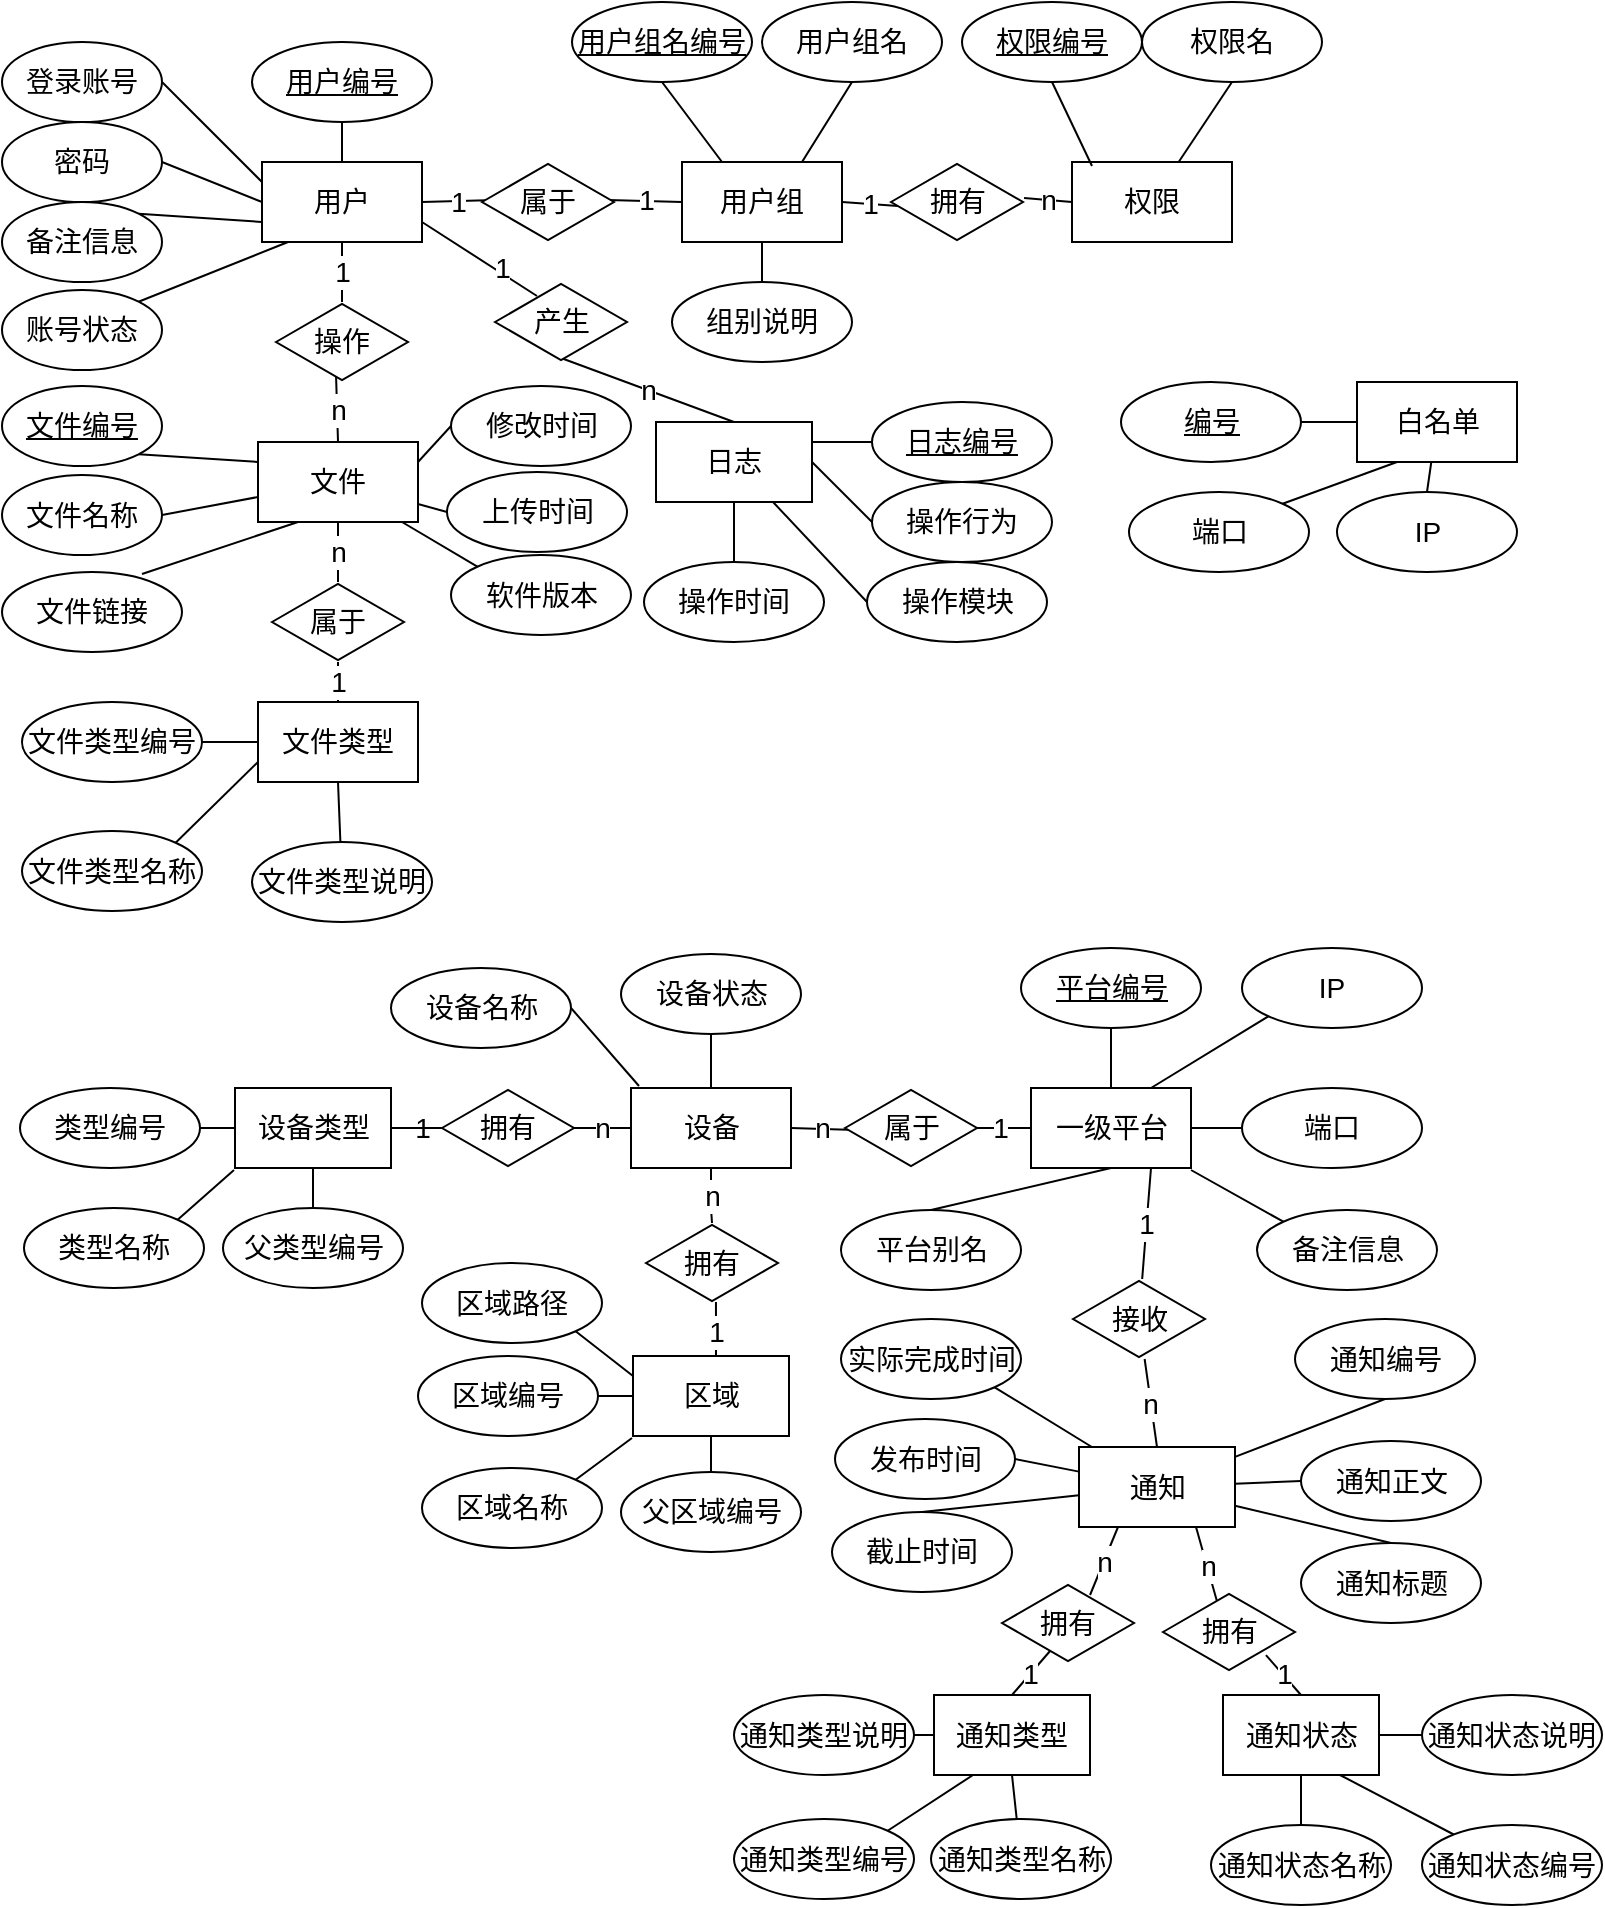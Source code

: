 <mxfile version="10.6.0" type="github"><diagram id="XDSzaD3aUFwX8V5tmFl8" name="ÃÂÃÂÃÂÃÂ§ÃÂÃÂÃÂÃÂ¬ÃÂÃÂÃÂÃÂ¬ 1 ÃÂÃÂÃÂÃÂ©ÃÂÃÂÃÂÃÂ¡ÃÂÃÂÃÂÃÂµ"><mxGraphModel dx="1487" dy="658" grid="1" gridSize="10" guides="1" tooltips="1" connect="1" arrows="1" fold="1" page="1" pageScale="1" pageWidth="850" pageHeight="1100" math="0" shadow="0"><root><mxCell id="0"/><mxCell id="1" parent="0"/><mxCell id="hP7_2OMjeMuY4MbhYQPh-15" value="1" style="edgeStyle=none;rounded=0;orthogonalLoop=1;jettySize=auto;html=1;exitX=1;exitY=0.5;exitDx=0;exitDy=0;entryX=0.106;entryY=0.475;entryDx=0;entryDy=0;entryPerimeter=0;endArrow=none;endFill=0;fontSize=14;" parent="1" source="hP7_2OMjeMuY4MbhYQPh-2" target="hP7_2OMjeMuY4MbhYQPh-14" edge="1"><mxGeometry relative="1" as="geometry"/></mxCell><mxCell id="hP7_2OMjeMuY4MbhYQPh-82" value="1" style="edgeStyle=none;rounded=0;orthogonalLoop=1;jettySize=auto;html=1;exitX=0.5;exitY=1;exitDx=0;exitDy=0;endArrow=none;endFill=0;fontSize=14;" parent="1" source="hP7_2OMjeMuY4MbhYQPh-2" target="hP7_2OMjeMuY4MbhYQPh-79" edge="1"><mxGeometry relative="1" as="geometry"/></mxCell><mxCell id="hP7_2OMjeMuY4MbhYQPh-106" style="edgeStyle=none;rounded=0;orthogonalLoop=1;jettySize=auto;html=1;exitX=1;exitY=0.75;exitDx=0;exitDy=0;entryX=0.318;entryY=0.175;entryDx=0;entryDy=0;entryPerimeter=0;endArrow=none;endFill=0;fontSize=14;" parent="1" source="hP7_2OMjeMuY4MbhYQPh-2" target="hP7_2OMjeMuY4MbhYQPh-91" edge="1"><mxGeometry relative="1" as="geometry"/></mxCell><mxCell id="hP7_2OMjeMuY4MbhYQPh-108" value="1" style="text;html=1;resizable=0;points=[];align=center;verticalAlign=middle;labelBackgroundColor=#ffffff;fontSize=14;" parent="hP7_2OMjeMuY4MbhYQPh-106" vertex="1" connectable="0"><mxGeometry x="0.349" y="2" relative="1" as="geometry"><mxPoint as="offset"/></mxGeometry></mxCell><mxCell id="hP7_2OMjeMuY4MbhYQPh-2" value="用户" style="rounded=0;whiteSpace=wrap;html=1;fontSize=14;" parent="1" vertex="1"><mxGeometry x="150" y="210" width="80" height="40" as="geometry"/></mxCell><mxCell id="hP7_2OMjeMuY4MbhYQPh-6" style="rounded=0;orthogonalLoop=1;jettySize=auto;html=1;exitX=1;exitY=0.5;exitDx=0;exitDy=0;entryX=0;entryY=0.25;entryDx=0;entryDy=0;fontSize=14;endArrow=none;endFill=0;" parent="1" source="hP7_2OMjeMuY4MbhYQPh-3" target="hP7_2OMjeMuY4MbhYQPh-2" edge="1"><mxGeometry relative="1" as="geometry"/></mxCell><mxCell id="hP7_2OMjeMuY4MbhYQPh-3" value="登录账号" style="ellipse;whiteSpace=wrap;html=1;fontSize=14;" parent="1" vertex="1"><mxGeometry x="20" y="150" width="80" height="40" as="geometry"/></mxCell><mxCell id="hP7_2OMjeMuY4MbhYQPh-10" style="edgeStyle=none;rounded=0;orthogonalLoop=1;jettySize=auto;html=1;exitX=1;exitY=0.5;exitDx=0;exitDy=0;entryX=0;entryY=0.5;entryDx=0;entryDy=0;endArrow=none;endFill=0;fontSize=14;" parent="1" source="hP7_2OMjeMuY4MbhYQPh-4" target="hP7_2OMjeMuY4MbhYQPh-2" edge="1"><mxGeometry relative="1" as="geometry"/></mxCell><mxCell id="hP7_2OMjeMuY4MbhYQPh-4" value="密码" style="ellipse;whiteSpace=wrap;html=1;fontSize=14;" parent="1" vertex="1"><mxGeometry x="20" y="190" width="80" height="40" as="geometry"/></mxCell><mxCell id="Vd0oP05xQVPYgFfmYe3G-22" style="edgeStyle=none;rounded=0;orthogonalLoop=1;jettySize=auto;html=1;exitX=1;exitY=0;exitDx=0;exitDy=0;entryX=0;entryY=0.75;entryDx=0;entryDy=0;endArrow=none;endFill=0;fontSize=14;" parent="1" source="hP7_2OMjeMuY4MbhYQPh-5" target="hP7_2OMjeMuY4MbhYQPh-2" edge="1"><mxGeometry relative="1" as="geometry"/></mxCell><mxCell id="hP7_2OMjeMuY4MbhYQPh-5" value="备注信息" style="ellipse;whiteSpace=wrap;html=1;fontSize=14;" parent="1" vertex="1"><mxGeometry x="20" y="230" width="80" height="40" as="geometry"/></mxCell><mxCell id="hP7_2OMjeMuY4MbhYQPh-17" value="1" style="edgeStyle=none;rounded=0;orthogonalLoop=1;jettySize=auto;html=1;exitX=0;exitY=0.5;exitDx=0;exitDy=0;entryX=0.955;entryY=0.475;entryDx=0;entryDy=0;entryPerimeter=0;endArrow=none;endFill=0;fontSize=14;" parent="1" source="hP7_2OMjeMuY4MbhYQPh-11" target="hP7_2OMjeMuY4MbhYQPh-14" edge="1"><mxGeometry relative="1" as="geometry"/></mxCell><mxCell id="hP7_2OMjeMuY4MbhYQPh-31" value="1" style="edgeStyle=none;rounded=0;orthogonalLoop=1;jettySize=auto;html=1;exitX=1;exitY=0.5;exitDx=0;exitDy=0;entryX=0.053;entryY=0.55;entryDx=0;entryDy=0;entryPerimeter=0;endArrow=none;endFill=0;fontSize=14;" parent="1" source="hP7_2OMjeMuY4MbhYQPh-11" target="hP7_2OMjeMuY4MbhYQPh-28" edge="1"><mxGeometry relative="1" as="geometry"/></mxCell><mxCell id="hP7_2OMjeMuY4MbhYQPh-11" value="用户组" style="rounded=0;whiteSpace=wrap;html=1;fontSize=14;" parent="1" vertex="1"><mxGeometry x="360" y="210" width="80" height="40" as="geometry"/></mxCell><mxCell id="hP7_2OMjeMuY4MbhYQPh-14" value="属于" style="html=1;whiteSpace=wrap;aspect=fixed;shape=isoRectangle;fontSize=14;" parent="1" vertex="1"><mxGeometry x="260" y="210" width="66" height="40" as="geometry"/></mxCell><mxCell id="hP7_2OMjeMuY4MbhYQPh-21" style="edgeStyle=none;rounded=0;orthogonalLoop=1;jettySize=auto;html=1;exitX=0.5;exitY=1;exitDx=0;exitDy=0;entryX=0.25;entryY=0;entryDx=0;entryDy=0;endArrow=none;endFill=0;fontSize=14;" parent="1" source="hP7_2OMjeMuY4MbhYQPh-18" target="hP7_2OMjeMuY4MbhYQPh-11" edge="1"><mxGeometry relative="1" as="geometry"/></mxCell><mxCell id="hP7_2OMjeMuY4MbhYQPh-18" value="&lt;u style=&quot;font-size: 14px;&quot;&gt;用户组名编号&lt;/u&gt;" style="ellipse;whiteSpace=wrap;html=1;fontSize=14;" parent="1" vertex="1"><mxGeometry x="305" y="130" width="90" height="40" as="geometry"/></mxCell><mxCell id="hP7_2OMjeMuY4MbhYQPh-22" style="edgeStyle=none;rounded=0;orthogonalLoop=1;jettySize=auto;html=1;exitX=0.5;exitY=1;exitDx=0;exitDy=0;entryX=0.75;entryY=0;entryDx=0;entryDy=0;endArrow=none;endFill=0;fontSize=14;" parent="1" source="hP7_2OMjeMuY4MbhYQPh-20" target="hP7_2OMjeMuY4MbhYQPh-11" edge="1"><mxGeometry relative="1" as="geometry"/></mxCell><mxCell id="hP7_2OMjeMuY4MbhYQPh-20" value="用户组名" style="ellipse;whiteSpace=wrap;html=1;fontSize=14;" parent="1" vertex="1"><mxGeometry x="400" y="130" width="90" height="40" as="geometry"/></mxCell><mxCell id="hP7_2OMjeMuY4MbhYQPh-34" value="n" style="edgeStyle=none;rounded=0;orthogonalLoop=1;jettySize=auto;html=1;exitX=0;exitY=0.5;exitDx=0;exitDy=0;entryX=1.008;entryY=0.45;entryDx=0;entryDy=0;entryPerimeter=0;endArrow=none;endFill=0;fontSize=14;" parent="1" source="hP7_2OMjeMuY4MbhYQPh-23" target="hP7_2OMjeMuY4MbhYQPh-28" edge="1"><mxGeometry relative="1" as="geometry"/></mxCell><mxCell id="hP7_2OMjeMuY4MbhYQPh-23" value="权限" style="rounded=0;whiteSpace=wrap;html=1;fontSize=14;" parent="1" vertex="1"><mxGeometry x="555" y="210" width="80" height="40" as="geometry"/></mxCell><mxCell id="hP7_2OMjeMuY4MbhYQPh-26" style="edgeStyle=none;rounded=0;orthogonalLoop=1;jettySize=auto;html=1;exitX=0.5;exitY=1;exitDx=0;exitDy=0;entryX=0.125;entryY=0.05;entryDx=0;entryDy=0;entryPerimeter=0;endArrow=none;endFill=0;fontSize=14;" parent="1" source="hP7_2OMjeMuY4MbhYQPh-24" target="hP7_2OMjeMuY4MbhYQPh-23" edge="1"><mxGeometry relative="1" as="geometry"/></mxCell><mxCell id="hP7_2OMjeMuY4MbhYQPh-24" value="&lt;u style=&quot;font-size: 14px;&quot;&gt;权限编号&lt;/u&gt;" style="ellipse;whiteSpace=wrap;html=1;fontSize=14;" parent="1" vertex="1"><mxGeometry x="500" y="130" width="90" height="40" as="geometry"/></mxCell><mxCell id="hP7_2OMjeMuY4MbhYQPh-27" style="edgeStyle=none;rounded=0;orthogonalLoop=1;jettySize=auto;html=1;exitX=0.5;exitY=1;exitDx=0;exitDy=0;endArrow=none;endFill=0;fontSize=14;" parent="1" source="hP7_2OMjeMuY4MbhYQPh-25" target="hP7_2OMjeMuY4MbhYQPh-23" edge="1"><mxGeometry relative="1" as="geometry"/></mxCell><mxCell id="hP7_2OMjeMuY4MbhYQPh-25" value="权限名" style="ellipse;whiteSpace=wrap;html=1;fontSize=14;" parent="1" vertex="1"><mxGeometry x="590" y="130" width="90" height="40" as="geometry"/></mxCell><mxCell id="hP7_2OMjeMuY4MbhYQPh-28" value="拥有" style="html=1;whiteSpace=wrap;aspect=fixed;shape=isoRectangle;fontSize=14;" parent="1" vertex="1"><mxGeometry x="464.5" y="210" width="66" height="40" as="geometry"/></mxCell><mxCell id="hP7_2OMjeMuY4MbhYQPh-51" value="n" style="edgeStyle=none;rounded=0;orthogonalLoop=1;jettySize=auto;html=1;exitX=1;exitY=0.5;exitDx=0;exitDy=0;entryX=0.083;entryY=0.525;entryDx=0;entryDy=0;entryPerimeter=0;endArrow=none;endFill=0;fontSize=14;" parent="1" source="hP7_2OMjeMuY4MbhYQPh-35" target="hP7_2OMjeMuY4MbhYQPh-46" edge="1"><mxGeometry relative="1" as="geometry"/></mxCell><mxCell id="Vd0oP05xQVPYgFfmYe3G-6" value="n" style="edgeStyle=orthogonalEdgeStyle;rounded=0;orthogonalLoop=1;jettySize=auto;html=1;exitX=0.5;exitY=1;exitDx=0;exitDy=0;endArrow=none;endFill=0;fontSize=14;" parent="1" source="hP7_2OMjeMuY4MbhYQPh-35" target="Vd0oP05xQVPYgFfmYe3G-3" edge="1"><mxGeometry relative="1" as="geometry"/></mxCell><mxCell id="U-jlq5YdiMdFHVOGbuQI-16" value="n" style="edgeStyle=none;rounded=0;orthogonalLoop=1;jettySize=auto;html=1;exitX=0;exitY=0.5;exitDx=0;exitDy=0;entryX=0.985;entryY=0.5;entryDx=0;entryDy=0;entryPerimeter=0;endArrow=none;endFill=0;fontSize=14;" parent="1" source="hP7_2OMjeMuY4MbhYQPh-35" target="U-jlq5YdiMdFHVOGbuQI-12" edge="1"><mxGeometry relative="1" as="geometry"/></mxCell><mxCell id="hP7_2OMjeMuY4MbhYQPh-35" value="设备" style="rounded=0;whiteSpace=wrap;html=1;fontSize=14;" parent="1" vertex="1"><mxGeometry x="334.5" y="673" width="80" height="40" as="geometry"/></mxCell><mxCell id="hP7_2OMjeMuY4MbhYQPh-50" value="1" style="edgeStyle=none;rounded=0;orthogonalLoop=1;jettySize=auto;html=1;exitX=0;exitY=0.5;exitDx=0;exitDy=0;entryX=0.917;entryY=0.5;entryDx=0;entryDy=0;entryPerimeter=0;endArrow=none;endFill=0;fontSize=14;" parent="1" source="hP7_2OMjeMuY4MbhYQPh-36" target="hP7_2OMjeMuY4MbhYQPh-46" edge="1"><mxGeometry relative="1" as="geometry"/></mxCell><mxCell id="kAeRaZRxg1hSXWvqj-4N-22" value="1" style="edgeStyle=none;rounded=0;orthogonalLoop=1;jettySize=auto;html=1;exitX=0.75;exitY=1;exitDx=0;exitDy=0;endArrow=none;endFill=0;fontSize=14;" edge="1" parent="1" source="hP7_2OMjeMuY4MbhYQPh-36" target="kAeRaZRxg1hSXWvqj-4N-21"><mxGeometry relative="1" as="geometry"/></mxCell><mxCell id="hP7_2OMjeMuY4MbhYQPh-36" value="一级平台" style="rounded=0;whiteSpace=wrap;html=1;fontSize=14;" parent="1" vertex="1"><mxGeometry x="534.5" y="673" width="80" height="40" as="geometry"/></mxCell><mxCell id="hP7_2OMjeMuY4MbhYQPh-43" style="edgeStyle=none;rounded=0;orthogonalLoop=1;jettySize=auto;html=1;exitX=1;exitY=0.5;exitDx=0;exitDy=0;entryX=0.05;entryY=-0.025;entryDx=0;entryDy=0;entryPerimeter=0;endArrow=none;endFill=0;fontSize=14;" parent="1" source="hP7_2OMjeMuY4MbhYQPh-37" target="hP7_2OMjeMuY4MbhYQPh-35" edge="1"><mxGeometry relative="1" as="geometry"/></mxCell><mxCell id="hP7_2OMjeMuY4MbhYQPh-37" value="设备名称" style="ellipse;whiteSpace=wrap;html=1;fontSize=14;" parent="1" vertex="1"><mxGeometry x="214.5" y="613" width="90" height="40" as="geometry"/></mxCell><mxCell id="hP7_2OMjeMuY4MbhYQPh-46" value="属于" style="html=1;whiteSpace=wrap;aspect=fixed;shape=isoRectangle;fontSize=14;" parent="1" vertex="1"><mxGeometry x="441.5" y="673" width="66" height="40" as="geometry"/></mxCell><mxCell id="hP7_2OMjeMuY4MbhYQPh-60" style="edgeStyle=none;rounded=0;orthogonalLoop=1;jettySize=auto;html=1;exitX=0.5;exitY=1;exitDx=0;exitDy=0;endArrow=none;endFill=0;fontSize=14;" parent="1" source="hP7_2OMjeMuY4MbhYQPh-52" target="hP7_2OMjeMuY4MbhYQPh-36" edge="1"><mxGeometry relative="1" as="geometry"/></mxCell><mxCell id="hP7_2OMjeMuY4MbhYQPh-52" value="&lt;u style=&quot;font-size: 14px;&quot;&gt;平台编号&lt;/u&gt;" style="ellipse;whiteSpace=wrap;html=1;fontSize=14;" parent="1" vertex="1"><mxGeometry x="529.5" y="603" width="90" height="40" as="geometry"/></mxCell><mxCell id="hP7_2OMjeMuY4MbhYQPh-57" style="edgeStyle=none;rounded=0;orthogonalLoop=1;jettySize=auto;html=1;exitX=0.5;exitY=1;exitDx=0;exitDy=0;entryX=0.5;entryY=0;entryDx=0;entryDy=0;endArrow=none;endFill=0;fontSize=14;" parent="1" source="hP7_2OMjeMuY4MbhYQPh-53" target="hP7_2OMjeMuY4MbhYQPh-35" edge="1"><mxGeometry relative="1" as="geometry"/></mxCell><mxCell id="hP7_2OMjeMuY4MbhYQPh-53" value="设备状态" style="ellipse;whiteSpace=wrap;html=1;fontSize=14;" parent="1" vertex="1"><mxGeometry x="329.5" y="606" width="90" height="40" as="geometry"/></mxCell><mxCell id="hP7_2OMjeMuY4MbhYQPh-61" style="edgeStyle=none;rounded=0;orthogonalLoop=1;jettySize=auto;html=1;exitX=0;exitY=1;exitDx=0;exitDy=0;entryX=0.75;entryY=0;entryDx=0;entryDy=0;endArrow=none;endFill=0;fontSize=14;" parent="1" source="hP7_2OMjeMuY4MbhYQPh-58" target="hP7_2OMjeMuY4MbhYQPh-36" edge="1"><mxGeometry relative="1" as="geometry"/></mxCell><mxCell id="hP7_2OMjeMuY4MbhYQPh-58" value="IP" style="ellipse;whiteSpace=wrap;html=1;fontSize=14;" parent="1" vertex="1"><mxGeometry x="640" y="603" width="90" height="40" as="geometry"/></mxCell><mxCell id="hP7_2OMjeMuY4MbhYQPh-62" style="edgeStyle=none;rounded=0;orthogonalLoop=1;jettySize=auto;html=1;exitX=0;exitY=0.5;exitDx=0;exitDy=0;endArrow=none;endFill=0;fontSize=14;" parent="1" source="hP7_2OMjeMuY4MbhYQPh-59" target="hP7_2OMjeMuY4MbhYQPh-36" edge="1"><mxGeometry relative="1" as="geometry"/></mxCell><mxCell id="hP7_2OMjeMuY4MbhYQPh-59" value="端口" style="ellipse;whiteSpace=wrap;html=1;fontSize=14;" parent="1" vertex="1"><mxGeometry x="640" y="673" width="90" height="40" as="geometry"/></mxCell><mxCell id="hP7_2OMjeMuY4MbhYQPh-64" value="白名单" style="rounded=0;whiteSpace=wrap;html=1;fontSize=14;" parent="1" vertex="1"><mxGeometry x="697.5" y="320" width="80" height="40" as="geometry"/></mxCell><mxCell id="kAeRaZRxg1hSXWvqj-4N-50" style="edgeStyle=none;rounded=0;orthogonalLoop=1;jettySize=auto;html=1;exitX=0.5;exitY=0;exitDx=0;exitDy=0;endArrow=none;endFill=0;fontSize=14;" edge="1" parent="1" source="hP7_2OMjeMuY4MbhYQPh-67" target="hP7_2OMjeMuY4MbhYQPh-64"><mxGeometry relative="1" as="geometry"/></mxCell><mxCell id="hP7_2OMjeMuY4MbhYQPh-67" value="IP" style="ellipse;whiteSpace=wrap;html=1;fontSize=14;" parent="1" vertex="1"><mxGeometry x="687.5" y="375" width="90" height="40" as="geometry"/></mxCell><mxCell id="kAeRaZRxg1hSXWvqj-4N-49" style="edgeStyle=none;rounded=0;orthogonalLoop=1;jettySize=auto;html=1;exitX=1;exitY=0;exitDx=0;exitDy=0;entryX=0.25;entryY=1;entryDx=0;entryDy=0;endArrow=none;endFill=0;fontSize=14;" edge="1" parent="1" source="hP7_2OMjeMuY4MbhYQPh-68" target="hP7_2OMjeMuY4MbhYQPh-64"><mxGeometry relative="1" as="geometry"/></mxCell><mxCell id="hP7_2OMjeMuY4MbhYQPh-68" value="端口" style="ellipse;whiteSpace=wrap;html=1;fontSize=14;" parent="1" vertex="1"><mxGeometry x="583.5" y="375" width="90" height="40" as="geometry"/></mxCell><mxCell id="hP7_2OMjeMuY4MbhYQPh-83" value="n" style="edgeStyle=none;rounded=0;orthogonalLoop=1;jettySize=auto;html=1;exitX=0.5;exitY=0;exitDx=0;exitDy=0;entryX=0.455;entryY=0.925;entryDx=0;entryDy=0;entryPerimeter=0;endArrow=none;endFill=0;fontSize=14;" parent="1" source="hP7_2OMjeMuY4MbhYQPh-72" target="hP7_2OMjeMuY4MbhYQPh-79" edge="1"><mxGeometry relative="1" as="geometry"/></mxCell><mxCell id="kAeRaZRxg1hSXWvqj-4N-12" value="n" style="edgeStyle=none;rounded=0;orthogonalLoop=1;jettySize=auto;html=1;exitX=0.5;exitY=1;exitDx=0;exitDy=0;endArrow=none;endFill=0;fontSize=14;" edge="1" parent="1" source="hP7_2OMjeMuY4MbhYQPh-72" target="kAeRaZRxg1hSXWvqj-4N-3"><mxGeometry relative="1" as="geometry"/></mxCell><mxCell id="hP7_2OMjeMuY4MbhYQPh-72" value="文件" style="rounded=0;whiteSpace=wrap;html=1;fontSize=14;" parent="1" vertex="1"><mxGeometry x="148" y="350" width="80" height="40" as="geometry"/></mxCell><mxCell id="hP7_2OMjeMuY4MbhYQPh-85" style="edgeStyle=none;rounded=0;orthogonalLoop=1;jettySize=auto;html=1;exitX=1;exitY=0.5;exitDx=0;exitDy=0;endArrow=none;endFill=0;fontSize=14;" parent="1" source="hP7_2OMjeMuY4MbhYQPh-74" target="hP7_2OMjeMuY4MbhYQPh-72" edge="1"><mxGeometry relative="1" as="geometry"/></mxCell><mxCell id="hP7_2OMjeMuY4MbhYQPh-74" value="文件名称" style="ellipse;whiteSpace=wrap;html=1;fontSize=14;" parent="1" vertex="1"><mxGeometry x="20" y="366.5" width="80" height="40" as="geometry"/></mxCell><mxCell id="hP7_2OMjeMuY4MbhYQPh-86" style="edgeStyle=none;rounded=0;orthogonalLoop=1;jettySize=auto;html=1;exitX=1;exitY=0;exitDx=0;exitDy=0;entryX=0.25;entryY=1;entryDx=0;entryDy=0;endArrow=none;endFill=0;fontSize=14;" parent="1" target="hP7_2OMjeMuY4MbhYQPh-72" edge="1"><mxGeometry relative="1" as="geometry"><mxPoint x="90" y="416" as="sourcePoint"/></mxGeometry></mxCell><mxCell id="hP7_2OMjeMuY4MbhYQPh-79" value="操作" style="html=1;whiteSpace=wrap;aspect=fixed;shape=isoRectangle;fontSize=14;" parent="1" vertex="1"><mxGeometry x="157" y="280" width="66" height="40" as="geometry"/></mxCell><mxCell id="hP7_2OMjeMuY4MbhYQPh-99" style="edgeStyle=none;rounded=0;orthogonalLoop=1;jettySize=auto;html=1;exitX=0.5;exitY=1;exitDx=0;exitDy=0;endArrow=none;endFill=0;fontSize=14;" parent="1" source="hP7_2OMjeMuY4MbhYQPh-89" target="hP7_2OMjeMuY4MbhYQPh-90" edge="1"><mxGeometry relative="1" as="geometry"/></mxCell><mxCell id="hP7_2OMjeMuY4MbhYQPh-107" value="n" style="edgeStyle=none;rounded=0;orthogonalLoop=1;jettySize=auto;html=1;exitX=0.5;exitY=0;exitDx=0;exitDy=0;entryX=0.5;entryY=0.95;entryDx=0;entryDy=0;entryPerimeter=0;endArrow=none;endFill=0;fontSize=14;" parent="1" source="hP7_2OMjeMuY4MbhYQPh-89" target="hP7_2OMjeMuY4MbhYQPh-91" edge="1"><mxGeometry relative="1" as="geometry"/></mxCell><mxCell id="hP7_2OMjeMuY4MbhYQPh-89" value="日志" style="rounded=0;whiteSpace=wrap;html=1;fontSize=14;" parent="1" vertex="1"><mxGeometry x="347" y="340" width="78" height="40" as="geometry"/></mxCell><mxCell id="hP7_2OMjeMuY4MbhYQPh-90" value="操作时间" style="ellipse;whiteSpace=wrap;html=1;fontSize=14;" parent="1" vertex="1"><mxGeometry x="341" y="410" width="90" height="40" as="geometry"/></mxCell><mxCell id="hP7_2OMjeMuY4MbhYQPh-91" value="产生" style="html=1;whiteSpace=wrap;aspect=fixed;shape=isoRectangle;fontSize=14;" parent="1" vertex="1"><mxGeometry x="266.5" y="270" width="66" height="40" as="geometry"/></mxCell><mxCell id="Vd0oP05xQVPYgFfmYe3G-33" style="edgeStyle=none;rounded=0;orthogonalLoop=1;jettySize=auto;html=1;exitX=0;exitY=0.5;exitDx=0;exitDy=0;entryX=0.75;entryY=1;entryDx=0;entryDy=0;endArrow=none;endFill=0;fontSize=14;" parent="1" source="hP7_2OMjeMuY4MbhYQPh-97" target="hP7_2OMjeMuY4MbhYQPh-89" edge="1"><mxGeometry relative="1" as="geometry"/></mxCell><mxCell id="hP7_2OMjeMuY4MbhYQPh-97" value="操作模块" style="ellipse;whiteSpace=wrap;html=1;fontSize=14;" parent="1" vertex="1"><mxGeometry x="452.5" y="410" width="90" height="40" as="geometry"/></mxCell><mxCell id="hP7_2OMjeMuY4MbhYQPh-103" style="edgeStyle=none;rounded=0;orthogonalLoop=1;jettySize=auto;html=1;exitX=0;exitY=0.5;exitDx=0;exitDy=0;entryX=1;entryY=0.25;entryDx=0;entryDy=0;endArrow=none;endFill=0;fontSize=14;" parent="1" source="hP7_2OMjeMuY4MbhYQPh-98" target="hP7_2OMjeMuY4MbhYQPh-89" edge="1"><mxGeometry relative="1" as="geometry"/></mxCell><mxCell id="hP7_2OMjeMuY4MbhYQPh-98" value="&lt;u style=&quot;font-size: 14px;&quot;&gt;日志编号&lt;/u&gt;" style="ellipse;whiteSpace=wrap;html=1;fontSize=14;" parent="1" vertex="1"><mxGeometry x="455" y="330" width="90" height="40" as="geometry"/></mxCell><mxCell id="kAeRaZRxg1hSXWvqj-4N-45" style="edgeStyle=none;rounded=0;orthogonalLoop=1;jettySize=auto;html=1;exitX=0;exitY=0.5;exitDx=0;exitDy=0;endArrow=none;endFill=0;fontSize=14;" edge="1" parent="1" source="hP7_2OMjeMuY4MbhYQPh-112" target="hP7_2OMjeMuY4MbhYQPh-72"><mxGeometry relative="1" as="geometry"/></mxCell><mxCell id="hP7_2OMjeMuY4MbhYQPh-112" value="上传时间" style="ellipse;whiteSpace=wrap;html=1;fontSize=14;" parent="1" vertex="1"><mxGeometry x="242.5" y="365" width="90" height="40" as="geometry"/></mxCell><mxCell id="hP7_2OMjeMuY4MbhYQPh-115" style="edgeStyle=none;rounded=0;orthogonalLoop=1;jettySize=auto;html=1;exitX=0;exitY=0.5;exitDx=0;exitDy=0;entryX=1;entryY=0.25;entryDx=0;entryDy=0;endArrow=none;endFill=0;fontSize=14;" parent="1" source="hP7_2OMjeMuY4MbhYQPh-114" target="hP7_2OMjeMuY4MbhYQPh-72" edge="1"><mxGeometry relative="1" as="geometry"/></mxCell><mxCell id="hP7_2OMjeMuY4MbhYQPh-114" value="修改时间" style="ellipse;whiteSpace=wrap;html=1;fontSize=14;" parent="1" vertex="1"><mxGeometry x="244.5" y="322" width="90" height="40" as="geometry"/></mxCell><mxCell id="Vd0oP05xQVPYgFfmYe3G-7" value="1" style="edgeStyle=orthogonalEdgeStyle;rounded=0;orthogonalLoop=1;jettySize=auto;html=1;exitX=0.5;exitY=0;exitDx=0;exitDy=0;entryX=0.53;entryY=0.988;entryDx=0;entryDy=0;entryPerimeter=0;endArrow=none;endFill=0;fontSize=14;" parent="1" source="Vd0oP05xQVPYgFfmYe3G-2" target="Vd0oP05xQVPYgFfmYe3G-3" edge="1"><mxGeometry relative="1" as="geometry"/></mxCell><mxCell id="Vd0oP05xQVPYgFfmYe3G-2" value="区域" style="rounded=0;whiteSpace=wrap;html=1;fontSize=14;" parent="1" vertex="1"><mxGeometry x="335.5" y="807" width="78" height="40" as="geometry"/></mxCell><mxCell id="Vd0oP05xQVPYgFfmYe3G-3" value="拥有" style="html=1;whiteSpace=wrap;aspect=fixed;shape=isoRectangle;fontSize=14;" parent="1" vertex="1"><mxGeometry x="342" y="740.5" width="66" height="40" as="geometry"/></mxCell><mxCell id="Vd0oP05xQVPYgFfmYe3G-12" style="rounded=0;orthogonalLoop=1;jettySize=auto;html=1;exitX=1;exitY=0.5;exitDx=0;exitDy=0;endArrow=none;endFill=0;fontSize=14;" parent="1" source="Vd0oP05xQVPYgFfmYe3G-8" target="Vd0oP05xQVPYgFfmYe3G-2" edge="1"><mxGeometry relative="1" as="geometry"/></mxCell><mxCell id="Vd0oP05xQVPYgFfmYe3G-8" value="区域编号" style="ellipse;whiteSpace=wrap;html=1;fontSize=14;" parent="1" vertex="1"><mxGeometry x="228" y="807" width="90" height="40" as="geometry"/></mxCell><mxCell id="Vd0oP05xQVPYgFfmYe3G-15" style="edgeStyle=none;rounded=0;orthogonalLoop=1;jettySize=auto;html=1;exitX=1;exitY=0;exitDx=0;exitDy=0;endArrow=none;endFill=0;fontSize=14;" parent="1" source="Vd0oP05xQVPYgFfmYe3G-9" edge="1"><mxGeometry relative="1" as="geometry"><mxPoint x="335" y="848" as="targetPoint"/></mxGeometry></mxCell><mxCell id="Vd0oP05xQVPYgFfmYe3G-9" value="区域名称" style="ellipse;whiteSpace=wrap;html=1;fontSize=14;" parent="1" vertex="1"><mxGeometry x="230" y="863" width="90" height="40" as="geometry"/></mxCell><mxCell id="Vd0oP05xQVPYgFfmYe3G-16" style="edgeStyle=none;rounded=0;orthogonalLoop=1;jettySize=auto;html=1;exitX=0.5;exitY=0;exitDx=0;exitDy=0;entryX=0.5;entryY=1;entryDx=0;entryDy=0;endArrow=none;endFill=0;fontSize=14;" parent="1" source="Vd0oP05xQVPYgFfmYe3G-10" target="Vd0oP05xQVPYgFfmYe3G-2" edge="1"><mxGeometry relative="1" as="geometry"/></mxCell><mxCell id="Vd0oP05xQVPYgFfmYe3G-10" value="父区域编号" style="ellipse;whiteSpace=wrap;html=1;fontSize=14;" parent="1" vertex="1"><mxGeometry x="329.5" y="865" width="90" height="40" as="geometry"/></mxCell><mxCell id="kAeRaZRxg1hSXWvqj-4N-20" style="edgeStyle=none;rounded=0;orthogonalLoop=1;jettySize=auto;html=1;exitX=1;exitY=1;exitDx=0;exitDy=0;entryX=0;entryY=0.25;entryDx=0;entryDy=0;endArrow=none;endFill=0;fontSize=14;" edge="1" parent="1" source="Vd0oP05xQVPYgFfmYe3G-11" target="Vd0oP05xQVPYgFfmYe3G-2"><mxGeometry relative="1" as="geometry"/></mxCell><mxCell id="Vd0oP05xQVPYgFfmYe3G-11" value="区域路径" style="ellipse;whiteSpace=wrap;html=1;fontSize=14;" parent="1" vertex="1"><mxGeometry x="230" y="760.5" width="90" height="40" as="geometry"/></mxCell><mxCell id="Vd0oP05xQVPYgFfmYe3G-21" style="edgeStyle=none;rounded=0;orthogonalLoop=1;jettySize=auto;html=1;exitX=1;exitY=0;exitDx=0;exitDy=0;entryX=0.163;entryY=1;entryDx=0;entryDy=0;entryPerimeter=0;endArrow=none;endFill=0;fontSize=14;" parent="1" source="Vd0oP05xQVPYgFfmYe3G-18" target="hP7_2OMjeMuY4MbhYQPh-2" edge="1"><mxGeometry relative="1" as="geometry"/></mxCell><mxCell id="Vd0oP05xQVPYgFfmYe3G-18" value="账号状态" style="ellipse;whiteSpace=wrap;html=1;fontSize=14;" parent="1" vertex="1"><mxGeometry x="20" y="274" width="80" height="40" as="geometry"/></mxCell><mxCell id="Vd0oP05xQVPYgFfmYe3G-24" style="edgeStyle=none;rounded=0;orthogonalLoop=1;jettySize=auto;html=1;exitX=0.5;exitY=1;exitDx=0;exitDy=0;entryX=0.5;entryY=0;entryDx=0;entryDy=0;endArrow=none;endFill=0;fontSize=14;" parent="1" source="Vd0oP05xQVPYgFfmYe3G-23" target="hP7_2OMjeMuY4MbhYQPh-2" edge="1"><mxGeometry relative="1" as="geometry"/></mxCell><mxCell id="Vd0oP05xQVPYgFfmYe3G-23" value="&lt;u style=&quot;font-size: 14px;&quot;&gt;用户编号&lt;/u&gt;" style="ellipse;whiteSpace=wrap;html=1;fontSize=14;" parent="1" vertex="1"><mxGeometry x="145" y="150" width="90" height="40" as="geometry"/></mxCell><mxCell id="Vd0oP05xQVPYgFfmYe3G-31" style="edgeStyle=none;rounded=0;orthogonalLoop=1;jettySize=auto;html=1;exitX=1;exitY=1;exitDx=0;exitDy=0;entryX=0;entryY=0.25;entryDx=0;entryDy=0;endArrow=none;endFill=0;fontSize=14;" parent="1" source="Vd0oP05xQVPYgFfmYe3G-30" target="hP7_2OMjeMuY4MbhYQPh-72" edge="1"><mxGeometry relative="1" as="geometry"/></mxCell><mxCell id="Vd0oP05xQVPYgFfmYe3G-30" value="&lt;u style=&quot;font-size: 14px;&quot;&gt;文件编号&lt;/u&gt;" style="ellipse;whiteSpace=wrap;html=1;fontSize=14;" parent="1" vertex="1"><mxGeometry x="20" y="322" width="80" height="40" as="geometry"/></mxCell><mxCell id="Vd0oP05xQVPYgFfmYe3G-34" style="edgeStyle=none;rounded=0;orthogonalLoop=1;jettySize=auto;html=1;exitX=0;exitY=0.5;exitDx=0;exitDy=0;entryX=1;entryY=0.5;entryDx=0;entryDy=0;endArrow=none;endFill=0;fontSize=14;" parent="1" source="Vd0oP05xQVPYgFfmYe3G-32" target="hP7_2OMjeMuY4MbhYQPh-89" edge="1"><mxGeometry relative="1" as="geometry"/></mxCell><mxCell id="Vd0oP05xQVPYgFfmYe3G-32" value="操作行为" style="ellipse;whiteSpace=wrap;html=1;fontSize=14;" parent="1" vertex="1"><mxGeometry x="455" y="370" width="90" height="40" as="geometry"/></mxCell><mxCell id="kAeRaZRxg1hSXWvqj-4N-48" style="edgeStyle=none;rounded=0;orthogonalLoop=1;jettySize=auto;html=1;exitX=1;exitY=0.5;exitDx=0;exitDy=0;endArrow=none;endFill=0;fontSize=14;" edge="1" parent="1" source="Vd0oP05xQVPYgFfmYe3G-36" target="hP7_2OMjeMuY4MbhYQPh-64"><mxGeometry relative="1" as="geometry"/></mxCell><mxCell id="Vd0oP05xQVPYgFfmYe3G-36" value="&lt;u style=&quot;font-size: 14px;&quot;&gt;编号&lt;/u&gt;" style="ellipse;whiteSpace=wrap;html=1;fontSize=14;" parent="1" vertex="1"><mxGeometry x="579.5" y="320" width="90" height="40" as="geometry"/></mxCell><mxCell id="Vd0oP05xQVPYgFfmYe3G-45" style="edgeStyle=none;rounded=0;orthogonalLoop=1;jettySize=auto;html=1;exitX=0.5;exitY=0;exitDx=0;exitDy=0;entryX=0.5;entryY=1;entryDx=0;entryDy=0;endArrow=none;endFill=0;fontSize=14;" parent="1" source="Vd0oP05xQVPYgFfmYe3G-44" target="hP7_2OMjeMuY4MbhYQPh-36" edge="1"><mxGeometry relative="1" as="geometry"/></mxCell><mxCell id="Vd0oP05xQVPYgFfmYe3G-44" value="平台别名" style="ellipse;whiteSpace=wrap;html=1;fontSize=14;" parent="1" vertex="1"><mxGeometry x="439.5" y="734" width="90" height="40" as="geometry"/></mxCell><mxCell id="x4wSekgPbSL-Pgzjq6-B-8" style="edgeStyle=none;rounded=0;orthogonalLoop=1;jettySize=auto;html=1;exitX=0.5;exitY=0;exitDx=0;exitDy=0;entryX=0.5;entryY=1;entryDx=0;entryDy=0;endArrow=none;endFill=0;fontSize=14;" parent="1" source="x4wSekgPbSL-Pgzjq6-B-2" target="hP7_2OMjeMuY4MbhYQPh-11" edge="1"><mxGeometry relative="1" as="geometry"/></mxCell><mxCell id="x4wSekgPbSL-Pgzjq6-B-2" value="组别说明" style="ellipse;whiteSpace=wrap;html=1;fontSize=14;" parent="1" vertex="1"><mxGeometry x="355" y="270" width="90" height="40" as="geometry"/></mxCell><mxCell id="U-jlq5YdiMdFHVOGbuQI-17" value="1" style="edgeStyle=none;rounded=0;orthogonalLoop=1;jettySize=auto;html=1;exitX=1;exitY=0.5;exitDx=0;exitDy=0;entryX=0.076;entryY=0.5;entryDx=0;entryDy=0;entryPerimeter=0;endArrow=none;endFill=0;fontSize=14;" parent="1" source="U-jlq5YdiMdFHVOGbuQI-3" target="U-jlq5YdiMdFHVOGbuQI-12" edge="1"><mxGeometry relative="1" as="geometry"/></mxCell><mxCell id="U-jlq5YdiMdFHVOGbuQI-3" value="设备类型" style="rounded=0;whiteSpace=wrap;html=1;fontSize=14;" parent="1" vertex="1"><mxGeometry x="136.5" y="673" width="78" height="40" as="geometry"/></mxCell><mxCell id="U-jlq5YdiMdFHVOGbuQI-4" style="rounded=0;orthogonalLoop=1;jettySize=auto;html=1;exitX=1;exitY=0.5;exitDx=0;exitDy=0;endArrow=none;endFill=0;fontSize=14;" parent="1" source="U-jlq5YdiMdFHVOGbuQI-5" target="U-jlq5YdiMdFHVOGbuQI-3" edge="1"><mxGeometry relative="1" as="geometry"/></mxCell><mxCell id="U-jlq5YdiMdFHVOGbuQI-5" value="类型编号" style="ellipse;whiteSpace=wrap;html=1;fontSize=14;" parent="1" vertex="1"><mxGeometry x="29" y="673" width="90" height="40" as="geometry"/></mxCell><mxCell id="U-jlq5YdiMdFHVOGbuQI-6" style="edgeStyle=none;rounded=0;orthogonalLoop=1;jettySize=auto;html=1;exitX=1;exitY=0;exitDx=0;exitDy=0;endArrow=none;endFill=0;fontSize=14;" parent="1" source="U-jlq5YdiMdFHVOGbuQI-7" edge="1"><mxGeometry relative="1" as="geometry"><mxPoint x="136" y="714" as="targetPoint"/></mxGeometry></mxCell><mxCell id="U-jlq5YdiMdFHVOGbuQI-7" value="类型名称" style="ellipse;whiteSpace=wrap;html=1;fontSize=14;" parent="1" vertex="1"><mxGeometry x="31" y="733" width="90" height="40" as="geometry"/></mxCell><mxCell id="U-jlq5YdiMdFHVOGbuQI-18" value="" style="edgeStyle=none;rounded=0;orthogonalLoop=1;jettySize=auto;html=1;endArrow=none;endFill=0;fontSize=14;" parent="1" source="U-jlq5YdiMdFHVOGbuQI-12" target="U-jlq5YdiMdFHVOGbuQI-3" edge="1"><mxGeometry relative="1" as="geometry"/></mxCell><mxCell id="U-jlq5YdiMdFHVOGbuQI-12" value="拥有" style="html=1;whiteSpace=wrap;aspect=fixed;shape=isoRectangle;fontSize=14;" parent="1" vertex="1"><mxGeometry x="240" y="673" width="66" height="40" as="geometry"/></mxCell><mxCell id="U-jlq5YdiMdFHVOGbuQI-20" style="edgeStyle=none;rounded=0;orthogonalLoop=1;jettySize=auto;html=1;exitX=0.5;exitY=0;exitDx=0;exitDy=0;entryX=0.5;entryY=1;entryDx=0;entryDy=0;endArrow=none;endFill=0;fontSize=14;" parent="1" source="U-jlq5YdiMdFHVOGbuQI-19" target="U-jlq5YdiMdFHVOGbuQI-3" edge="1"><mxGeometry relative="1" as="geometry"/></mxCell><mxCell id="U-jlq5YdiMdFHVOGbuQI-19" value="父类型编号" style="ellipse;whiteSpace=wrap;html=1;fontSize=14;" parent="1" vertex="1"><mxGeometry x="130.5" y="733" width="90" height="40" as="geometry"/></mxCell><mxCell id="CM_Ldrsz31mgglkKsJDn-35" style="edgeStyle=none;rounded=0;orthogonalLoop=1;jettySize=auto;html=1;exitX=1;exitY=0.5;exitDx=0;exitDy=0;endArrow=none;endFill=0;fontSize=14;" parent="1" source="CM_Ldrsz31mgglkKsJDn-5" target="CM_Ldrsz31mgglkKsJDn-15" edge="1"><mxGeometry relative="1" as="geometry"/></mxCell><mxCell id="CM_Ldrsz31mgglkKsJDn-5" value="发布时间" style="ellipse;whiteSpace=wrap;html=1;fontSize=14;" parent="1" vertex="1"><mxGeometry x="436.5" y="838.5" width="90" height="40" as="geometry"/></mxCell><mxCell id="CM_Ldrsz31mgglkKsJDn-33" style="edgeStyle=none;rounded=0;orthogonalLoop=1;jettySize=auto;html=1;exitX=1;exitY=1;exitDx=0;exitDy=0;endArrow=none;endFill=0;fontSize=14;" parent="1" source="CM_Ldrsz31mgglkKsJDn-7" target="CM_Ldrsz31mgglkKsJDn-15" edge="1"><mxGeometry relative="1" as="geometry"/></mxCell><mxCell id="CM_Ldrsz31mgglkKsJDn-7" value="实际完成时间" style="ellipse;whiteSpace=wrap;html=1;fontSize=14;" parent="1" vertex="1"><mxGeometry x="439.5" y="788.5" width="90" height="40" as="geometry"/></mxCell><mxCell id="kAeRaZRxg1hSXWvqj-4N-14" style="edgeStyle=none;rounded=0;orthogonalLoop=1;jettySize=auto;html=1;exitX=0.5;exitY=0;exitDx=0;exitDy=0;endArrow=none;endFill=0;fontSize=14;" edge="1" parent="1" source="CM_Ldrsz31mgglkKsJDn-8" target="CM_Ldrsz31mgglkKsJDn-15"><mxGeometry relative="1" as="geometry"/></mxCell><mxCell id="CM_Ldrsz31mgglkKsJDn-8" value="截止时间" style="ellipse;whiteSpace=wrap;html=1;fontSize=14;" parent="1" vertex="1"><mxGeometry x="435" y="885" width="90" height="40" as="geometry"/></mxCell><mxCell id="kAeRaZRxg1hSXWvqj-4N-23" value="n" style="edgeStyle=none;rounded=0;orthogonalLoop=1;jettySize=auto;html=1;exitX=0.5;exitY=0;exitDx=0;exitDy=0;endArrow=none;endFill=0;fontSize=14;" edge="1" parent="1" source="CM_Ldrsz31mgglkKsJDn-15" target="kAeRaZRxg1hSXWvqj-4N-21"><mxGeometry relative="1" as="geometry"/></mxCell><mxCell id="kAeRaZRxg1hSXWvqj-4N-37" value="n" style="edgeStyle=none;rounded=0;orthogonalLoop=1;jettySize=auto;html=1;exitX=0.25;exitY=1;exitDx=0;exitDy=0;entryX=0.667;entryY=0.15;entryDx=0;entryDy=0;entryPerimeter=0;endArrow=none;endFill=0;fontSize=14;" edge="1" parent="1" source="CM_Ldrsz31mgglkKsJDn-15" target="kAeRaZRxg1hSXWvqj-4N-31"><mxGeometry relative="1" as="geometry"/></mxCell><mxCell id="kAeRaZRxg1hSXWvqj-4N-43" value="n" style="edgeStyle=none;rounded=0;orthogonalLoop=1;jettySize=auto;html=1;exitX=0.75;exitY=1;exitDx=0;exitDy=0;entryX=0.417;entryY=0.163;entryDx=0;entryDy=0;entryPerimeter=0;endArrow=none;endFill=0;fontSize=14;" edge="1" parent="1" source="CM_Ldrsz31mgglkKsJDn-15" target="kAeRaZRxg1hSXWvqj-4N-38"><mxGeometry relative="1" as="geometry"/></mxCell><mxCell id="CM_Ldrsz31mgglkKsJDn-15" value="通知" style="rounded=0;whiteSpace=wrap;html=1;fontSize=14;" parent="1" vertex="1"><mxGeometry x="558.5" y="852.5" width="78" height="40" as="geometry"/></mxCell><mxCell id="CM_Ldrsz31mgglkKsJDn-19" style="edgeStyle=none;rounded=0;orthogonalLoop=1;jettySize=auto;html=1;exitX=0.5;exitY=1;exitDx=0;exitDy=0;endArrow=none;endFill=0;fontSize=14;" parent="1" source="CM_Ldrsz31mgglkKsJDn-16" target="CM_Ldrsz31mgglkKsJDn-15" edge="1"><mxGeometry relative="1" as="geometry"/></mxCell><mxCell id="CM_Ldrsz31mgglkKsJDn-16" value="通知编号" style="ellipse;whiteSpace=wrap;html=1;fontSize=14;" parent="1" vertex="1"><mxGeometry x="666.5" y="788.5" width="90" height="40" as="geometry"/></mxCell><mxCell id="CM_Ldrsz31mgglkKsJDn-21" style="edgeStyle=none;rounded=0;orthogonalLoop=1;jettySize=auto;html=1;exitX=0.5;exitY=0;exitDx=0;exitDy=0;endArrow=none;endFill=0;fontSize=14;" parent="1" source="CM_Ldrsz31mgglkKsJDn-17" target="CM_Ldrsz31mgglkKsJDn-15" edge="1"><mxGeometry relative="1" as="geometry"/></mxCell><mxCell id="CM_Ldrsz31mgglkKsJDn-17" value="通知标题" style="ellipse;whiteSpace=wrap;html=1;fontSize=14;" parent="1" vertex="1"><mxGeometry x="669.5" y="900.5" width="90" height="40" as="geometry"/></mxCell><mxCell id="CM_Ldrsz31mgglkKsJDn-20" style="edgeStyle=none;rounded=0;orthogonalLoop=1;jettySize=auto;html=1;exitX=0;exitY=0.5;exitDx=0;exitDy=0;endArrow=none;endFill=0;fontSize=14;" parent="1" source="CM_Ldrsz31mgglkKsJDn-18" target="CM_Ldrsz31mgglkKsJDn-15" edge="1"><mxGeometry relative="1" as="geometry"/></mxCell><mxCell id="CM_Ldrsz31mgglkKsJDn-18" value="通知正文" style="ellipse;whiteSpace=wrap;html=1;fontSize=14;" parent="1" vertex="1"><mxGeometry x="669.5" y="849.5" width="90" height="40" as="geometry"/></mxCell><mxCell id="CM_Ldrsz31mgglkKsJDn-24" style="edgeStyle=none;rounded=0;orthogonalLoop=1;jettySize=auto;html=1;exitX=0;exitY=0;exitDx=0;exitDy=0;endArrow=none;endFill=0;fontSize=14;" parent="1" source="CM_Ldrsz31mgglkKsJDn-22" edge="1"><mxGeometry relative="1" as="geometry"><mxPoint x="614.5" y="714" as="targetPoint"/></mxGeometry></mxCell><mxCell id="CM_Ldrsz31mgglkKsJDn-22" value="备注信息" style="ellipse;whiteSpace=wrap;html=1;fontSize=14;" parent="1" vertex="1"><mxGeometry x="647.5" y="734" width="90" height="40" as="geometry"/></mxCell><mxCell id="kAeRaZRxg1hSXWvqj-4N-27" style="edgeStyle=none;rounded=0;orthogonalLoop=1;jettySize=auto;html=1;exitX=0.5;exitY=1;exitDx=0;exitDy=0;endArrow=none;endFill=0;fontSize=14;" edge="1" parent="1" source="CM_Ldrsz31mgglkKsJDn-42" target="CM_Ldrsz31mgglkKsJDn-45"><mxGeometry relative="1" as="geometry"/></mxCell><mxCell id="kAeRaZRxg1hSXWvqj-4N-34" value="1" style="edgeStyle=none;rounded=0;orthogonalLoop=1;jettySize=auto;html=1;exitX=0.5;exitY=0;exitDx=0;exitDy=0;entryX=0.364;entryY=0.85;entryDx=0;entryDy=0;entryPerimeter=0;endArrow=none;endFill=0;fontSize=14;" edge="1" parent="1" source="CM_Ldrsz31mgglkKsJDn-42" target="kAeRaZRxg1hSXWvqj-4N-31"><mxGeometry relative="1" as="geometry"/></mxCell><mxCell id="CM_Ldrsz31mgglkKsJDn-42" value="通知类型" style="rounded=0;whiteSpace=wrap;html=1;fontSize=14;" parent="1" vertex="1"><mxGeometry x="486" y="976.5" width="78" height="40" as="geometry"/></mxCell><mxCell id="CM_Ldrsz31mgglkKsJDn-44" style="edgeStyle=none;rounded=0;orthogonalLoop=1;jettySize=auto;html=1;exitX=1;exitY=0;exitDx=0;exitDy=0;entryX=0.25;entryY=1;entryDx=0;entryDy=0;endArrow=none;endFill=0;fontSize=14;" parent="1" source="CM_Ldrsz31mgglkKsJDn-43" target="CM_Ldrsz31mgglkKsJDn-42" edge="1"><mxGeometry relative="1" as="geometry"/></mxCell><mxCell id="CM_Ldrsz31mgglkKsJDn-43" value="通知类型编号" style="ellipse;whiteSpace=wrap;html=1;fontSize=14;" parent="1" vertex="1"><mxGeometry x="386" y="1038.5" width="90" height="40" as="geometry"/></mxCell><mxCell id="CM_Ldrsz31mgglkKsJDn-45" value="通知类型名称" style="ellipse;whiteSpace=wrap;html=1;fontSize=14;" parent="1" vertex="1"><mxGeometry x="484.5" y="1038.5" width="90" height="40" as="geometry"/></mxCell><mxCell id="CM_Ldrsz31mgglkKsJDn-48" style="edgeStyle=none;rounded=0;orthogonalLoop=1;jettySize=auto;html=1;exitX=1;exitY=0.5;exitDx=0;exitDy=0;endArrow=none;endFill=0;fontSize=14;" parent="1" source="CM_Ldrsz31mgglkKsJDn-47" target="CM_Ldrsz31mgglkKsJDn-42" edge="1"><mxGeometry relative="1" as="geometry"/></mxCell><mxCell id="CM_Ldrsz31mgglkKsJDn-47" value="通知类型说明" style="ellipse;whiteSpace=wrap;html=1;fontSize=14;" parent="1" vertex="1"><mxGeometry x="386" y="976.5" width="90" height="40" as="geometry"/></mxCell><mxCell id="kAeRaZRxg1hSXWvqj-4N-1" value="文件链接" style="ellipse;whiteSpace=wrap;html=1;fontSize=14;" vertex="1" parent="1"><mxGeometry x="20" y="415" width="90" height="40" as="geometry"/></mxCell><mxCell id="kAeRaZRxg1hSXWvqj-4N-3" value="属于" style="html=1;whiteSpace=wrap;aspect=fixed;shape=isoRectangle;fontSize=14;" vertex="1" parent="1"><mxGeometry x="155" y="420" width="66" height="40" as="geometry"/></mxCell><mxCell id="kAeRaZRxg1hSXWvqj-4N-8" style="rounded=0;orthogonalLoop=1;jettySize=auto;html=1;exitX=0;exitY=0.5;exitDx=0;exitDy=0;entryX=1;entryY=0.5;entryDx=0;entryDy=0;endArrow=none;endFill=0;fontSize=14;" edge="1" parent="1" source="kAeRaZRxg1hSXWvqj-4N-4" target="kAeRaZRxg1hSXWvqj-4N-5"><mxGeometry relative="1" as="geometry"/></mxCell><mxCell id="kAeRaZRxg1hSXWvqj-4N-10" style="edgeStyle=none;rounded=0;orthogonalLoop=1;jettySize=auto;html=1;exitX=0.5;exitY=1;exitDx=0;exitDy=0;endArrow=none;endFill=0;fontSize=14;" edge="1" parent="1" source="kAeRaZRxg1hSXWvqj-4N-4" target="kAeRaZRxg1hSXWvqj-4N-6"><mxGeometry relative="1" as="geometry"/></mxCell><mxCell id="kAeRaZRxg1hSXWvqj-4N-13" value="1" style="edgeStyle=none;rounded=0;orthogonalLoop=1;jettySize=auto;html=1;exitX=0.5;exitY=0;exitDx=0;exitDy=0;endArrow=none;endFill=0;fontSize=14;" edge="1" parent="1" source="kAeRaZRxg1hSXWvqj-4N-4" target="kAeRaZRxg1hSXWvqj-4N-3"><mxGeometry relative="1" as="geometry"/></mxCell><mxCell id="kAeRaZRxg1hSXWvqj-4N-4" value="文件类型" style="rounded=0;whiteSpace=wrap;html=1;fontSize=14;" vertex="1" parent="1"><mxGeometry x="148" y="480" width="80" height="40" as="geometry"/></mxCell><mxCell id="kAeRaZRxg1hSXWvqj-4N-5" value="文件类型编号" style="ellipse;whiteSpace=wrap;html=1;fontSize=14;" vertex="1" parent="1"><mxGeometry x="30" y="480" width="90" height="40" as="geometry"/></mxCell><mxCell id="kAeRaZRxg1hSXWvqj-4N-6" value="文件类型说明" style="ellipse;whiteSpace=wrap;html=1;fontSize=14;" vertex="1" parent="1"><mxGeometry x="145" y="550" width="90" height="40" as="geometry"/></mxCell><mxCell id="kAeRaZRxg1hSXWvqj-4N-9" style="rounded=0;orthogonalLoop=1;jettySize=auto;html=1;exitX=1;exitY=0;exitDx=0;exitDy=0;entryX=0;entryY=0.75;entryDx=0;entryDy=0;endArrow=none;endFill=0;fontSize=14;" edge="1" parent="1" source="kAeRaZRxg1hSXWvqj-4N-7" target="kAeRaZRxg1hSXWvqj-4N-4"><mxGeometry relative="1" as="geometry"/></mxCell><mxCell id="kAeRaZRxg1hSXWvqj-4N-7" value="文件类型名称" style="ellipse;whiteSpace=wrap;html=1;fontSize=14;" vertex="1" parent="1"><mxGeometry x="30" y="544.5" width="90" height="40" as="geometry"/></mxCell><mxCell id="kAeRaZRxg1hSXWvqj-4N-28" style="edgeStyle=none;rounded=0;orthogonalLoop=1;jettySize=auto;html=1;exitX=1;exitY=0.5;exitDx=0;exitDy=0;entryX=0;entryY=0.5;entryDx=0;entryDy=0;endArrow=none;endFill=0;fontSize=14;" edge="1" parent="1" source="kAeRaZRxg1hSXWvqj-4N-17" target="kAeRaZRxg1hSXWvqj-4N-26"><mxGeometry relative="1" as="geometry"/></mxCell><mxCell id="kAeRaZRxg1hSXWvqj-4N-30" style="edgeStyle=none;rounded=0;orthogonalLoop=1;jettySize=auto;html=1;exitX=0.75;exitY=1;exitDx=0;exitDy=0;endArrow=none;endFill=0;fontSize=14;" edge="1" parent="1" source="kAeRaZRxg1hSXWvqj-4N-17" target="kAeRaZRxg1hSXWvqj-4N-29"><mxGeometry relative="1" as="geometry"/></mxCell><mxCell id="kAeRaZRxg1hSXWvqj-4N-42" value="1" style="edgeStyle=none;rounded=0;orthogonalLoop=1;jettySize=auto;html=1;exitX=0.5;exitY=0;exitDx=0;exitDy=0;entryX=0.78;entryY=0.788;entryDx=0;entryDy=0;entryPerimeter=0;endArrow=none;endFill=0;fontSize=14;" edge="1" parent="1" source="kAeRaZRxg1hSXWvqj-4N-17" target="kAeRaZRxg1hSXWvqj-4N-38"><mxGeometry relative="1" as="geometry"/></mxCell><mxCell id="kAeRaZRxg1hSXWvqj-4N-17" value="通知状态" style="rounded=0;whiteSpace=wrap;html=1;fontSize=14;" vertex="1" parent="1"><mxGeometry x="630.5" y="976.5" width="78" height="40" as="geometry"/></mxCell><mxCell id="kAeRaZRxg1hSXWvqj-4N-21" value="接收" style="html=1;whiteSpace=wrap;aspect=fixed;shape=isoRectangle;fontSize=14;" vertex="1" parent="1"><mxGeometry x="555.5" y="768.5" width="66" height="40" as="geometry"/></mxCell><mxCell id="kAeRaZRxg1hSXWvqj-4N-25" style="edgeStyle=none;rounded=0;orthogonalLoop=1;jettySize=auto;html=1;exitX=0.5;exitY=0;exitDx=0;exitDy=0;endArrow=none;endFill=0;fontSize=14;" edge="1" parent="1" source="kAeRaZRxg1hSXWvqj-4N-24" target="kAeRaZRxg1hSXWvqj-4N-17"><mxGeometry relative="1" as="geometry"/></mxCell><mxCell id="kAeRaZRxg1hSXWvqj-4N-24" value="通知状态名称" style="ellipse;whiteSpace=wrap;html=1;fontSize=14;" vertex="1" parent="1"><mxGeometry x="624.5" y="1041.5" width="90" height="40" as="geometry"/></mxCell><mxCell id="kAeRaZRxg1hSXWvqj-4N-26" value="通知状态说明" style="ellipse;whiteSpace=wrap;html=1;fontSize=14;" vertex="1" parent="1"><mxGeometry x="730" y="976.5" width="90" height="40" as="geometry"/></mxCell><mxCell id="kAeRaZRxg1hSXWvqj-4N-29" value="通知状态编号" style="ellipse;whiteSpace=wrap;html=1;fontSize=14;" vertex="1" parent="1"><mxGeometry x="730" y="1041.5" width="90" height="40" as="geometry"/></mxCell><mxCell id="kAeRaZRxg1hSXWvqj-4N-31" value="拥有" style="html=1;whiteSpace=wrap;aspect=fixed;shape=isoRectangle;fontSize=14;" vertex="1" parent="1"><mxGeometry x="520" y="920.5" width="66" height="40" as="geometry"/></mxCell><mxCell id="kAeRaZRxg1hSXWvqj-4N-38" value="拥有" style="html=1;whiteSpace=wrap;aspect=fixed;shape=isoRectangle;fontSize=14;" vertex="1" parent="1"><mxGeometry x="600.5" y="925" width="66" height="40" as="geometry"/></mxCell><mxCell id="kAeRaZRxg1hSXWvqj-4N-47" style="edgeStyle=none;rounded=0;orthogonalLoop=1;jettySize=auto;html=1;exitX=0;exitY=0;exitDx=0;exitDy=0;entryX=0.9;entryY=1;entryDx=0;entryDy=0;entryPerimeter=0;endArrow=none;endFill=0;fontSize=14;" edge="1" parent="1" source="kAeRaZRxg1hSXWvqj-4N-46" target="hP7_2OMjeMuY4MbhYQPh-72"><mxGeometry relative="1" as="geometry"/></mxCell><mxCell id="kAeRaZRxg1hSXWvqj-4N-46" value="软件版本" style="ellipse;whiteSpace=wrap;html=1;fontSize=14;" vertex="1" parent="1"><mxGeometry x="244.5" y="406.5" width="90" height="40" as="geometry"/></mxCell></root></mxGraphModel></diagram></mxfile>